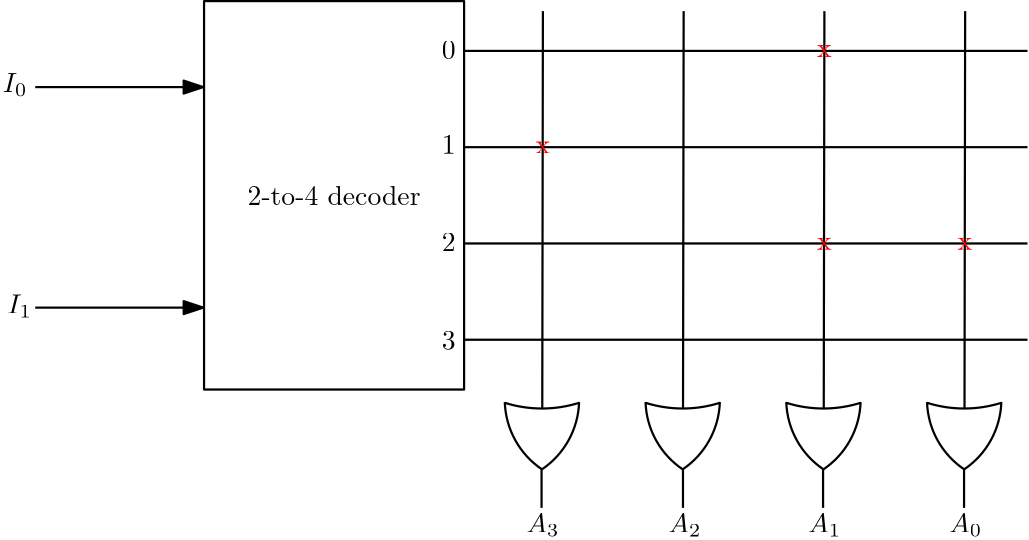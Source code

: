 <?xml version="1.0"?>
<!DOCTYPE ipe SYSTEM "ipe.dtd">
<ipe version="70218" creator="Ipe 7.2.23">
<info created="D:20210301134906" modified="D:20210301134906"/>
<ipestyle name="basic">
<symbol name="arrow/arc(spx)">
<path stroke="sym-stroke" fill="sym-stroke" pen="sym-pen">
0 0 m
-1 0.333 l
-1 -0.333 l
h
</path>
</symbol>
<symbol name="arrow/farc(spx)">
<path stroke="sym-stroke" fill="white" pen="sym-pen">
0 0 m
-1 0.333 l
-1 -0.333 l
h
</path>
</symbol>
<symbol name="arrow/ptarc(spx)">
<path stroke="sym-stroke" fill="sym-stroke" pen="sym-pen">
0 0 m
-1 0.333 l
-0.8 0 l
-1 -0.333 l
h
</path>
</symbol>
<symbol name="arrow/fptarc(spx)">
<path stroke="sym-stroke" fill="white" pen="sym-pen">
0 0 m
-1 0.333 l
-0.8 0 l
-1 -0.333 l
h
</path>
</symbol>
<symbol name="mark/circle(sx)" transformations="translations">
<path fill="sym-stroke">
0.6 0 0 0.6 0 0 e
0.4 0 0 0.4 0 0 e
</path>
</symbol>
<symbol name="mark/disk(sx)" transformations="translations">
<path fill="sym-stroke">
0.6 0 0 0.6 0 0 e
</path>
</symbol>
<symbol name="mark/fdisk(sfx)" transformations="translations">
<group>
<path fill="sym-fill">
0.5 0 0 0.5 0 0 e
</path>
<path fill="sym-stroke" fillrule="eofill">
0.6 0 0 0.6 0 0 e
0.4 0 0 0.4 0 0 e
</path>
</group>
</symbol>
<symbol name="mark/box(sx)" transformations="translations">
<path fill="sym-stroke" fillrule="eofill">
-0.6 -0.6 m
0.6 -0.6 l
0.6 0.6 l
-0.6 0.6 l
h
-0.4 -0.4 m
0.4 -0.4 l
0.4 0.4 l
-0.4 0.4 l
h
</path>
</symbol>
<symbol name="mark/square(sx)" transformations="translations">
<path fill="sym-stroke">
-0.6 -0.6 m
0.6 -0.6 l
0.6 0.6 l
-0.6 0.6 l
h
</path>
</symbol>
<symbol name="mark/fsquare(sfx)" transformations="translations">
<group>
<path fill="sym-fill">
-0.5 -0.5 m
0.5 -0.5 l
0.5 0.5 l
-0.5 0.5 l
h
</path>
<path fill="sym-stroke" fillrule="eofill">
-0.6 -0.6 m
0.6 -0.6 l
0.6 0.6 l
-0.6 0.6 l
h
-0.4 -0.4 m
0.4 -0.4 l
0.4 0.4 l
-0.4 0.4 l
h
</path>
</group>
</symbol>
<symbol name="mark/cross(sx)" transformations="translations">
<group>
<path fill="sym-stroke">
-0.43 -0.57 m
0.57 0.43 l
0.43 0.57 l
-0.57 -0.43 l
h
</path>
<path fill="sym-stroke">
-0.43 0.57 m
0.57 -0.43 l
0.43 -0.57 l
-0.57 0.43 l
h
</path>
</group>
</symbol>
<symbol name="arrow/fnormal(spx)">
<path stroke="sym-stroke" fill="white" pen="sym-pen">
0 0 m
-1 0.333 l
-1 -0.333 l
h
</path>
</symbol>
<symbol name="arrow/pointed(spx)">
<path stroke="sym-stroke" fill="sym-stroke" pen="sym-pen">
0 0 m
-1 0.333 l
-0.8 0 l
-1 -0.333 l
h
</path>
</symbol>
<symbol name="arrow/fpointed(spx)">
<path stroke="sym-stroke" fill="white" pen="sym-pen">
0 0 m
-1 0.333 l
-0.8 0 l
-1 -0.333 l
h
</path>
</symbol>
<symbol name="arrow/linear(spx)">
<path stroke="sym-stroke" pen="sym-pen">
-1 0.333 m
0 0 l
-1 -0.333 l
</path>
</symbol>
<symbol name="arrow/fdouble(spx)">
<path stroke="sym-stroke" fill="white" pen="sym-pen">
0 0 m
-1 0.333 l
-1 -0.333 l
h
-1 0 m
-2 0.333 l
-2 -0.333 l
h
</path>
</symbol>
<symbol name="arrow/double(spx)">
<path stroke="sym-stroke" fill="sym-stroke" pen="sym-pen">
0 0 m
-1 0.333 l
-1 -0.333 l
h
-1 0 m
-2 0.333 l
-2 -0.333 l
h
</path>
</symbol>
<symbol name="arrow/mid-normal(spx)">
<path stroke="sym-stroke" fill="sym-stroke" pen="sym-pen">
0.5 0 m
-0.5 0.333 l
-0.5 -0.333 l
h
</path>
</symbol>
<symbol name="arrow/mid-fnormal(spx)">
<path stroke="sym-stroke" fill="white" pen="sym-pen">
0.5 0 m
-0.5 0.333 l
-0.5 -0.333 l
h
</path>
</symbol>
<symbol name="arrow/mid-pointed(spx)">
<path stroke="sym-stroke" fill="sym-stroke" pen="sym-pen">
0.5 0 m
-0.5 0.333 l
-0.3 0 l
-0.5 -0.333 l
h
</path>
</symbol>
<symbol name="arrow/mid-fpointed(spx)">
<path stroke="sym-stroke" fill="white" pen="sym-pen">
0.5 0 m
-0.5 0.333 l
-0.3 0 l
-0.5 -0.333 l
h
</path>
</symbol>
<symbol name="arrow/mid-double(spx)">
<path stroke="sym-stroke" fill="sym-stroke" pen="sym-pen">
1 0 m
0 0.333 l
0 -0.333 l
h
0 0 m
-1 0.333 l
-1 -0.333 l
h
</path>
</symbol>
<symbol name="arrow/mid-fdouble(spx)">
<path stroke="sym-stroke" fill="white" pen="sym-pen">
1 0 m
0 0.333 l
0 -0.333 l
h
0 0 m
-1 0.333 l
-1 -0.333 l
h
</path>
</symbol>
<anglesize name="22.5 deg" value="22.5"/>
<anglesize name="30 deg" value="30"/>
<anglesize name="45 deg" value="45"/>
<anglesize name="60 deg" value="60"/>
<anglesize name="90 deg" value="90"/>
<arrowsize name="large" value="10"/>
<arrowsize name="small" value="5"/>
<arrowsize name="tiny" value="3"/>
<color name="blue" value="0 0 1"/>
<color name="brown" value="0.647 0.165 0.165"/>
<color name="darkblue" value="0 0 0.545"/>
<color name="darkcyan" value="0 0.545 0.545"/>
<color name="darkgray" value="0.663"/>
<color name="darkgreen" value="0 0.392 0"/>
<color name="darkmagenta" value="0.545 0 0.545"/>
<color name="darkorange" value="1 0.549 0"/>
<color name="darkred" value="0.545 0 0"/>
<color name="gold" value="1 0.843 0"/>
<color name="gray" value="0.745"/>
<color name="green" value="0 1 0"/>
<color name="lightblue" value="0.678 0.847 0.902"/>
<color name="lightcyan" value="0.878 1 1"/>
<color name="lightgray" value="0.827"/>
<color name="lightgreen" value="0.565 0.933 0.565"/>
<color name="lightyellow" value="1 1 0.878"/>
<color name="navy" value="0 0 0.502"/>
<color name="orange" value="1 0.647 0"/>
<color name="pink" value="1 0.753 0.796"/>
<color name="purple" value="0.627 0.125 0.941"/>
<color name="red" value="1 0 0"/>
<color name="seagreen" value="0.18 0.545 0.341"/>
<color name="turquoise" value="0.251 0.878 0.816"/>
<color name="violet" value="0.933 0.51 0.933"/>
<color name="yellow" value="1 1 0"/>
<dashstyle name="dash dot dotted" value="[4 2 1 2 1 2] 0"/>
<dashstyle name="dash dotted" value="[4 2 1 2] 0"/>
<dashstyle name="dashed" value="[4] 0"/>
<dashstyle name="dotted" value="[1 3] 0"/>
<gridsize name="10 pts (~3.5 mm)" value="10"/>
<gridsize name="14 pts (~5 mm)" value="14"/>
<gridsize name="16 pts (~6 mm)" value="16"/>
<gridsize name="20 pts (~7 mm)" value="20"/>
<gridsize name="28 pts (~10 mm)" value="28"/>
<gridsize name="32 pts (~12 mm)" value="32"/>
<gridsize name="4 pts" value="4"/>
<gridsize name="56 pts (~20 mm)" value="56"/>
<gridsize name="8 pts (~3 mm)" value="8"/>
<opacity name="10%" value="0.1"/>
<opacity name="30%" value="0.3"/>
<opacity name="50%" value="0.5"/>
<opacity name="75%" value="0.75"/>
<pen name="fat" value="1.2"/>
<pen name="heavier" value="0.8"/>
<pen name="ultrafat" value="2"/>
<symbolsize name="large" value="5"/>
<symbolsize name="small" value="2"/>
<symbolsize name="tiny" value="1.1"/>
<textsize name="Huge" value="\Huge"/>
<textsize name="LARGE" value="\LARGE"/>
<textsize name="Large" value="\Large"/>
<textsize name="footnote" value="\footnotesize"/>
<textsize name="huge" value="\huge"/>
<textsize name="large" value="\large"/>
<textsize name="small" value="\small"/>
<textsize name="tiny" value="\tiny"/>
<textstyle name="center" begin="\begin{center}" end="\end{center}"/>
<textstyle name="item" begin="\begin{itemize}\item{}" end="\end{itemize}"/>
<textstyle name="itemize" begin="\begin{itemize}" end="\end{itemize}"/>
<tiling name="falling" angle="-60" step="4" width="1"/>
<tiling name="rising" angle="30" step="4" width="1"/>
</ipestyle>
<page>
<layer name="alpha"/>
<layer name="beta"/>
<view layers="alpha beta" active="beta"/>
<group layer="alpha" matrix="1 0 0 1 97.1697 -40.9408">
<path matrix="1 0 0 1 0.929591 5.82899" stroke="black" fill="white" pen="heavier">
65.3266 769.81 m
65.3266 629.98 l
158.941 629.98 l
158.941 769.81 l
h
</path>
<text matrix="1 0 0 1 -20.1449 30.8099" transformations="translations" pos="102.062 671.455" stroke="black" type="label" width="62.294" height="6.918" depth="0" valign="baseline">2-to-4 decoder</text>
</group>
<group matrix="1 0 0 1 -0.987995 -1.26034">
<path matrix="1 0 0 1 0.912285 0" stroke="black" fill="white" pen="heavier">
257.442 718.036 m
459.936 718.036 l
</path>
<path matrix="1 0 0 1 0.912101 -34.6617" stroke="black" fill="white" pen="heavier">
257.442 718.036 m
459.936 718.036 l
</path>
<path matrix="1 0 0 1 0.912101 -69.3229" stroke="black" fill="white" pen="heavier">
257.442 718.036 m
459.936 718.036 l
</path>
<path matrix="1 0 0 1 0.912101 -103.984" stroke="black" fill="white" pen="heavier">
257.442 718.036 m
459.936 718.036 l
</path>
</group>
<group matrix="1 0 0 1 0 -2.56653">
<group matrix="1 0 0 1 0 2.86658">
<path matrix="1 0 0 1 1.18518 0" stroke="black" fill="white" pen="heavier" arrow="normal/normal">
101.469 703.45 m
161.904 703.45 l
</path>
<path matrix="1 0 0 1 1.18501 -79.3948" stroke="black" fill="white" pen="heavier" arrow="normal/normal">
101.469 703.45 m
161.904 703.45 l
</path>
</group>
<text matrix="1 0 0 1 25.6709 -10.8088" transformations="translations" pos="65.2965 715.355" stroke="black" type="label" width="8.849" height="6.812" depth="1.49" valign="baseline" style="math">I_0</text>
<text matrix="1 0 0 1 27.2922 -90.5233" transformations="translations" pos="65.2965 715.355" stroke="black" type="label" width="8.849" height="6.812" depth="1.49" valign="baseline" style="math">I_1</text>
</group>
<group layer="beta">
<path matrix="0.656941 0 0 0.822703 97.914 121.821" stroke="black" fill="white" pen="heavier">
285.063 566.44 m
285.414 740.563 l
</path>
<group>
<path matrix="1 0 0 1 248.851 -147.794" stroke="black" fill="white" pen="heavier">
36.0808 713.832 m
30.3778 0 0 30.3778 19.2302 739.108 49.5926 738.139 a
</path>
<path matrix="-1 0 0 1 321.285 -147.793" stroke="black" fill="white" pen="heavier">
36.0808 713.832 m
30.3778 0 0 30.3778 19.2302 739.108 49.5926 738.139 a
</path>
<path matrix="1 0 0 1 248.924 -147.94" stroke="black" pen="heavier">
22.7129 738.043 m
44.6127 0 0 44.6127 36.1484 780.584 49.6266 738.056 a
</path>
</group>
</group>
<group matrix="1 0 0 1 50.6688 0.00032767">
<path matrix="0.656941 0 0 0.822703 97.914 121.821" stroke="black" fill="white" pen="heavier">
285.063 566.44 m
285.414 740.563 l
</path>
<group>
<path matrix="1 0 0 1 248.851 -147.794" stroke="black" fill="white" pen="heavier">
36.0808 713.832 m
30.3778 0 0 30.3778 19.2302 739.108 49.5926 738.139 a
</path>
<path matrix="-1 0 0 1 321.285 -147.793" stroke="black" fill="white" pen="heavier">
36.0808 713.832 m
30.3778 0 0 30.3778 19.2302 739.108 49.5926 738.139 a
</path>
<path matrix="1 0 0 1 248.924 -147.94" stroke="black" pen="heavier">
22.7129 738.043 m
44.6127 0 0 44.6127 36.1484 780.584 49.6266 738.056 a
</path>
</group>
</group>
<group matrix="1 0 0 1 101.337 0.00032767">
<path matrix="0.656941 0 0 0.822703 97.914 121.821" stroke="black" fill="white" pen="heavier">
285.063 566.44 m
285.414 740.563 l
</path>
<group>
<path matrix="1 0 0 1 248.851 -147.794" stroke="black" fill="white" pen="heavier">
36.0808 713.832 m
30.3778 0 0 30.3778 19.2302 739.108 49.5926 738.139 a
</path>
<path matrix="-1 0 0 1 321.285 -147.793" stroke="black" fill="white" pen="heavier">
36.0808 713.832 m
30.3778 0 0 30.3778 19.2302 739.108 49.5926 738.139 a
</path>
<path matrix="1 0 0 1 248.924 -147.94" stroke="black" pen="heavier">
22.7129 738.043 m
44.6127 0 0 44.6127 36.1484 780.584 49.6266 738.056 a
</path>
</group>
</group>
<group matrix="1 0 0 1 152.006 0.00032767">
<path matrix="0.656941 0 0 0.822703 97.914 121.821" stroke="black" fill="white" pen="heavier">
285.063 566.44 m
285.414 740.563 l
</path>
<group>
<path matrix="1 0 0 1 248.851 -147.794" stroke="black" fill="white" pen="heavier">
36.0808 713.832 m
30.3778 0 0 30.3778 19.2302 739.108 49.5926 738.139 a
</path>
<path matrix="-1 0 0 1 321.285 -147.793" stroke="black" fill="white" pen="heavier">
36.0808 713.832 m
30.3778 0 0 30.3778 19.2302 739.108 49.5926 738.139 a
</path>
<path matrix="1 0 0 1 248.924 -147.94" stroke="black" pen="heavier">
22.7129 738.043 m
44.6127 0 0 44.6127 36.1484 780.584 49.6266 738.056 a
</path>
</group>
</group>
<text matrix="1 0 0 1 233.518 -1.90651" transformations="translations" pos="49.2603 681.781" stroke="red" type="label" width="5.258" height="4.289" depth="0" valign="baseline">x</text>
<text matrix="1 0 0 1 334.801 32.822" transformations="translations" pos="49.2603 681.781" stroke="red" type="label" width="5.258" height="4.289" depth="0" valign="baseline">x</text>
<text matrix="1 0 0 1 334.79 -36.5487" transformations="translations" pos="49.2603 681.781" stroke="red" type="label" width="5.258" height="4.289" depth="0" valign="baseline">x</text>
<text matrix="1 0 0 1 385.406 -36.5612" transformations="translations" pos="49.2603 681.781" stroke="red" type="label" width="5.258" height="4.289" depth="0" valign="baseline">x</text>
<path matrix="1 0 0 1 0 -0.160656" stroke="0" pen="heavier">
284.926 566.204 m
284.926 552.435 l
</path>
<path matrix="1 0 0 1 50.9134 -0.160194" stroke="0" pen="heavier">
284.926 566.204 m
284.926 552.435 l
</path>
<path matrix="1 0 0 1 101.346 -0.160194" stroke="0" pen="heavier">
284.926 566.204 m
284.926 552.435 l
</path>
<path matrix="1 0 0 1 152.1 -0.160194" stroke="0" pen="heavier">
284.926 566.204 m
284.926 552.435 l
</path>
<text matrix="1 0 0 1 -4.55984 2.29242" transformations="translations" pos="283.97 541.136" stroke="0" type="label" width="11.941" height="6.812" depth="1.49" valign="baseline" style="math">A_3</text>
<text matrix="1 0 0 1 46.5558 2.29216" transformations="translations" pos="283.97 541.136" stroke="0" type="label" width="11.941" height="6.812" depth="1.49" valign="baseline" style="math">A_2
</text>
<text matrix="1 0 0 1 96.8961 2.29216" transformations="translations" pos="283.97 541.136" stroke="0" type="label" width="11.941" height="6.812" depth="1.49" valign="baseline" style="math">A_1</text>
<text matrix="1 0 0 1 147.68 2.29216" transformations="translations" pos="283.97 541.136" stroke="0" type="label" width="11.941" height="6.812" depth="1.49" valign="baseline" style="math">A_0</text>
<text matrix="1 0 0 1 1.04348 -4.26878" transformations="translations" pos="247.94 718.091" stroke="0" type="label" width="4.981" height="6.42" depth="0" valign="baseline" style="math">0</text>
<text matrix="1 0 0 1 3.77989 -1.42293" transformations="translations" pos="245.204 681.149" stroke="0" type="label" width="4.981" height="6.42" depth="0" valign="baseline" style="math">1</text>
<text matrix="1 0 0 1 2.86776 -0.949246" transformations="translations" pos="246.116 645.576" stroke="0" type="label" width="4.981" height="6.42" depth="0" valign="baseline" style="math">2</text>
<text matrix="1 0 0 1 4.23596 -5.4034" transformations="translations" pos="244.748 614.563" stroke="0" type="label" width="4.981" height="6.42" depth="0" valign="baseline" style="math">3</text>
</page>
</ipe>

